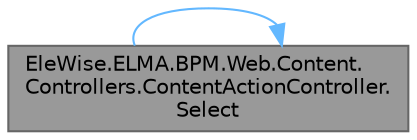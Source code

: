 digraph "EleWise.ELMA.BPM.Web.Content.Controllers.ContentActionController.Select"
{
 // LATEX_PDF_SIZE
  bgcolor="transparent";
  edge [fontname=Helvetica,fontsize=10,labelfontname=Helvetica,labelfontsize=10];
  node [fontname=Helvetica,fontsize=10,shape=box,height=0.2,width=0.4];
  rankdir="RL";
  Node1 [id="Node000001",label="EleWise.ELMA.BPM.Web.Content.\lControllers.ContentActionController.\lSelect",height=0.2,width=0.4,color="gray40", fillcolor="grey60", style="filled", fontcolor="black",tooltip="Выбрать сущности и возвратить в формате {id: ___ , text: __ } для отображения в combobox."];
  Node1 -> Node1 [id="edge1_Node000001_Node000001",dir="back",color="steelblue1",style="solid",tooltip=" "];
}
